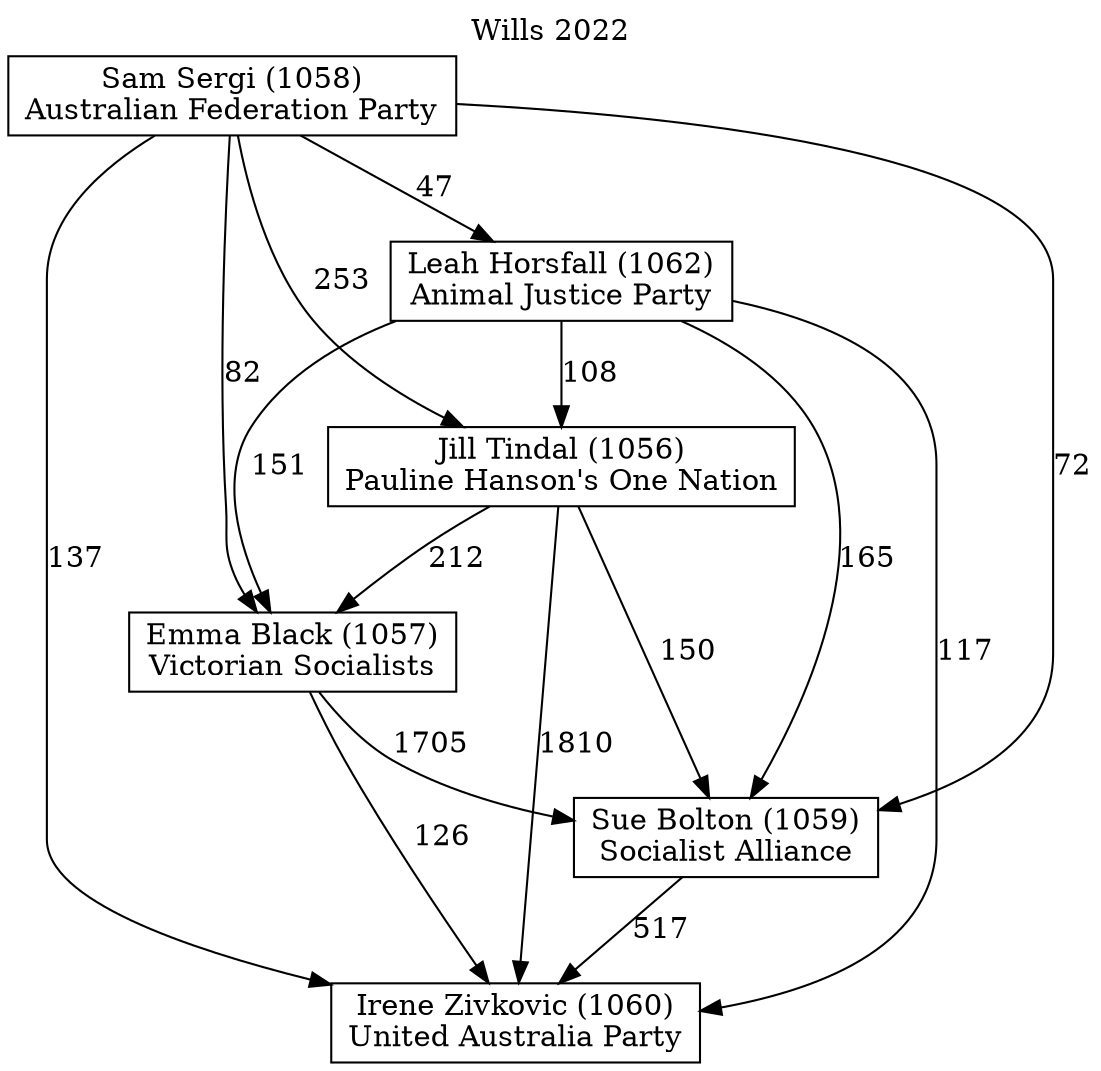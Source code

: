 // House preference flow
digraph "Irene Zivkovic (1060)_Wills_2022" {
	graph [label="Wills 2022" labelloc=t mclimit=10]
	node [shape=box]
	"Irene Zivkovic (1060)" [label="Irene Zivkovic (1060)
United Australia Party"]
	"Sue Bolton (1059)" [label="Sue Bolton (1059)
Socialist Alliance"]
	"Emma Black (1057)" [label="Emma Black (1057)
Victorian Socialists"]
	"Jill Tindal (1056)" [label="Jill Tindal (1056)
Pauline Hanson's One Nation"]
	"Leah Horsfall (1062)" [label="Leah Horsfall (1062)
Animal Justice Party"]
	"Sam Sergi (1058)" [label="Sam Sergi (1058)
Australian Federation Party"]
	"Sue Bolton (1059)" -> "Irene Zivkovic (1060)" [label=517]
	"Emma Black (1057)" -> "Sue Bolton (1059)" [label=1705]
	"Jill Tindal (1056)" -> "Emma Black (1057)" [label=212]
	"Leah Horsfall (1062)" -> "Jill Tindal (1056)" [label=108]
	"Sam Sergi (1058)" -> "Leah Horsfall (1062)" [label=47]
	"Emma Black (1057)" -> "Irene Zivkovic (1060)" [label=126]
	"Jill Tindal (1056)" -> "Irene Zivkovic (1060)" [label=1810]
	"Leah Horsfall (1062)" -> "Irene Zivkovic (1060)" [label=117]
	"Sam Sergi (1058)" -> "Irene Zivkovic (1060)" [label=137]
	"Sam Sergi (1058)" -> "Jill Tindal (1056)" [label=253]
	"Leah Horsfall (1062)" -> "Emma Black (1057)" [label=151]
	"Sam Sergi (1058)" -> "Emma Black (1057)" [label=82]
	"Jill Tindal (1056)" -> "Sue Bolton (1059)" [label=150]
	"Leah Horsfall (1062)" -> "Sue Bolton (1059)" [label=165]
	"Sam Sergi (1058)" -> "Sue Bolton (1059)" [label=72]
}
